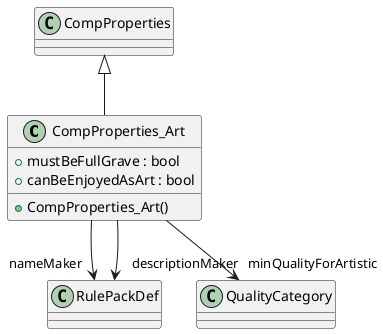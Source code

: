 @startuml
class CompProperties_Art {
    + mustBeFullGrave : bool
    + canBeEnjoyedAsArt : bool
    + CompProperties_Art()
}
CompProperties <|-- CompProperties_Art
CompProperties_Art --> "nameMaker" RulePackDef
CompProperties_Art --> "descriptionMaker" RulePackDef
CompProperties_Art --> "minQualityForArtistic" QualityCategory
@enduml

